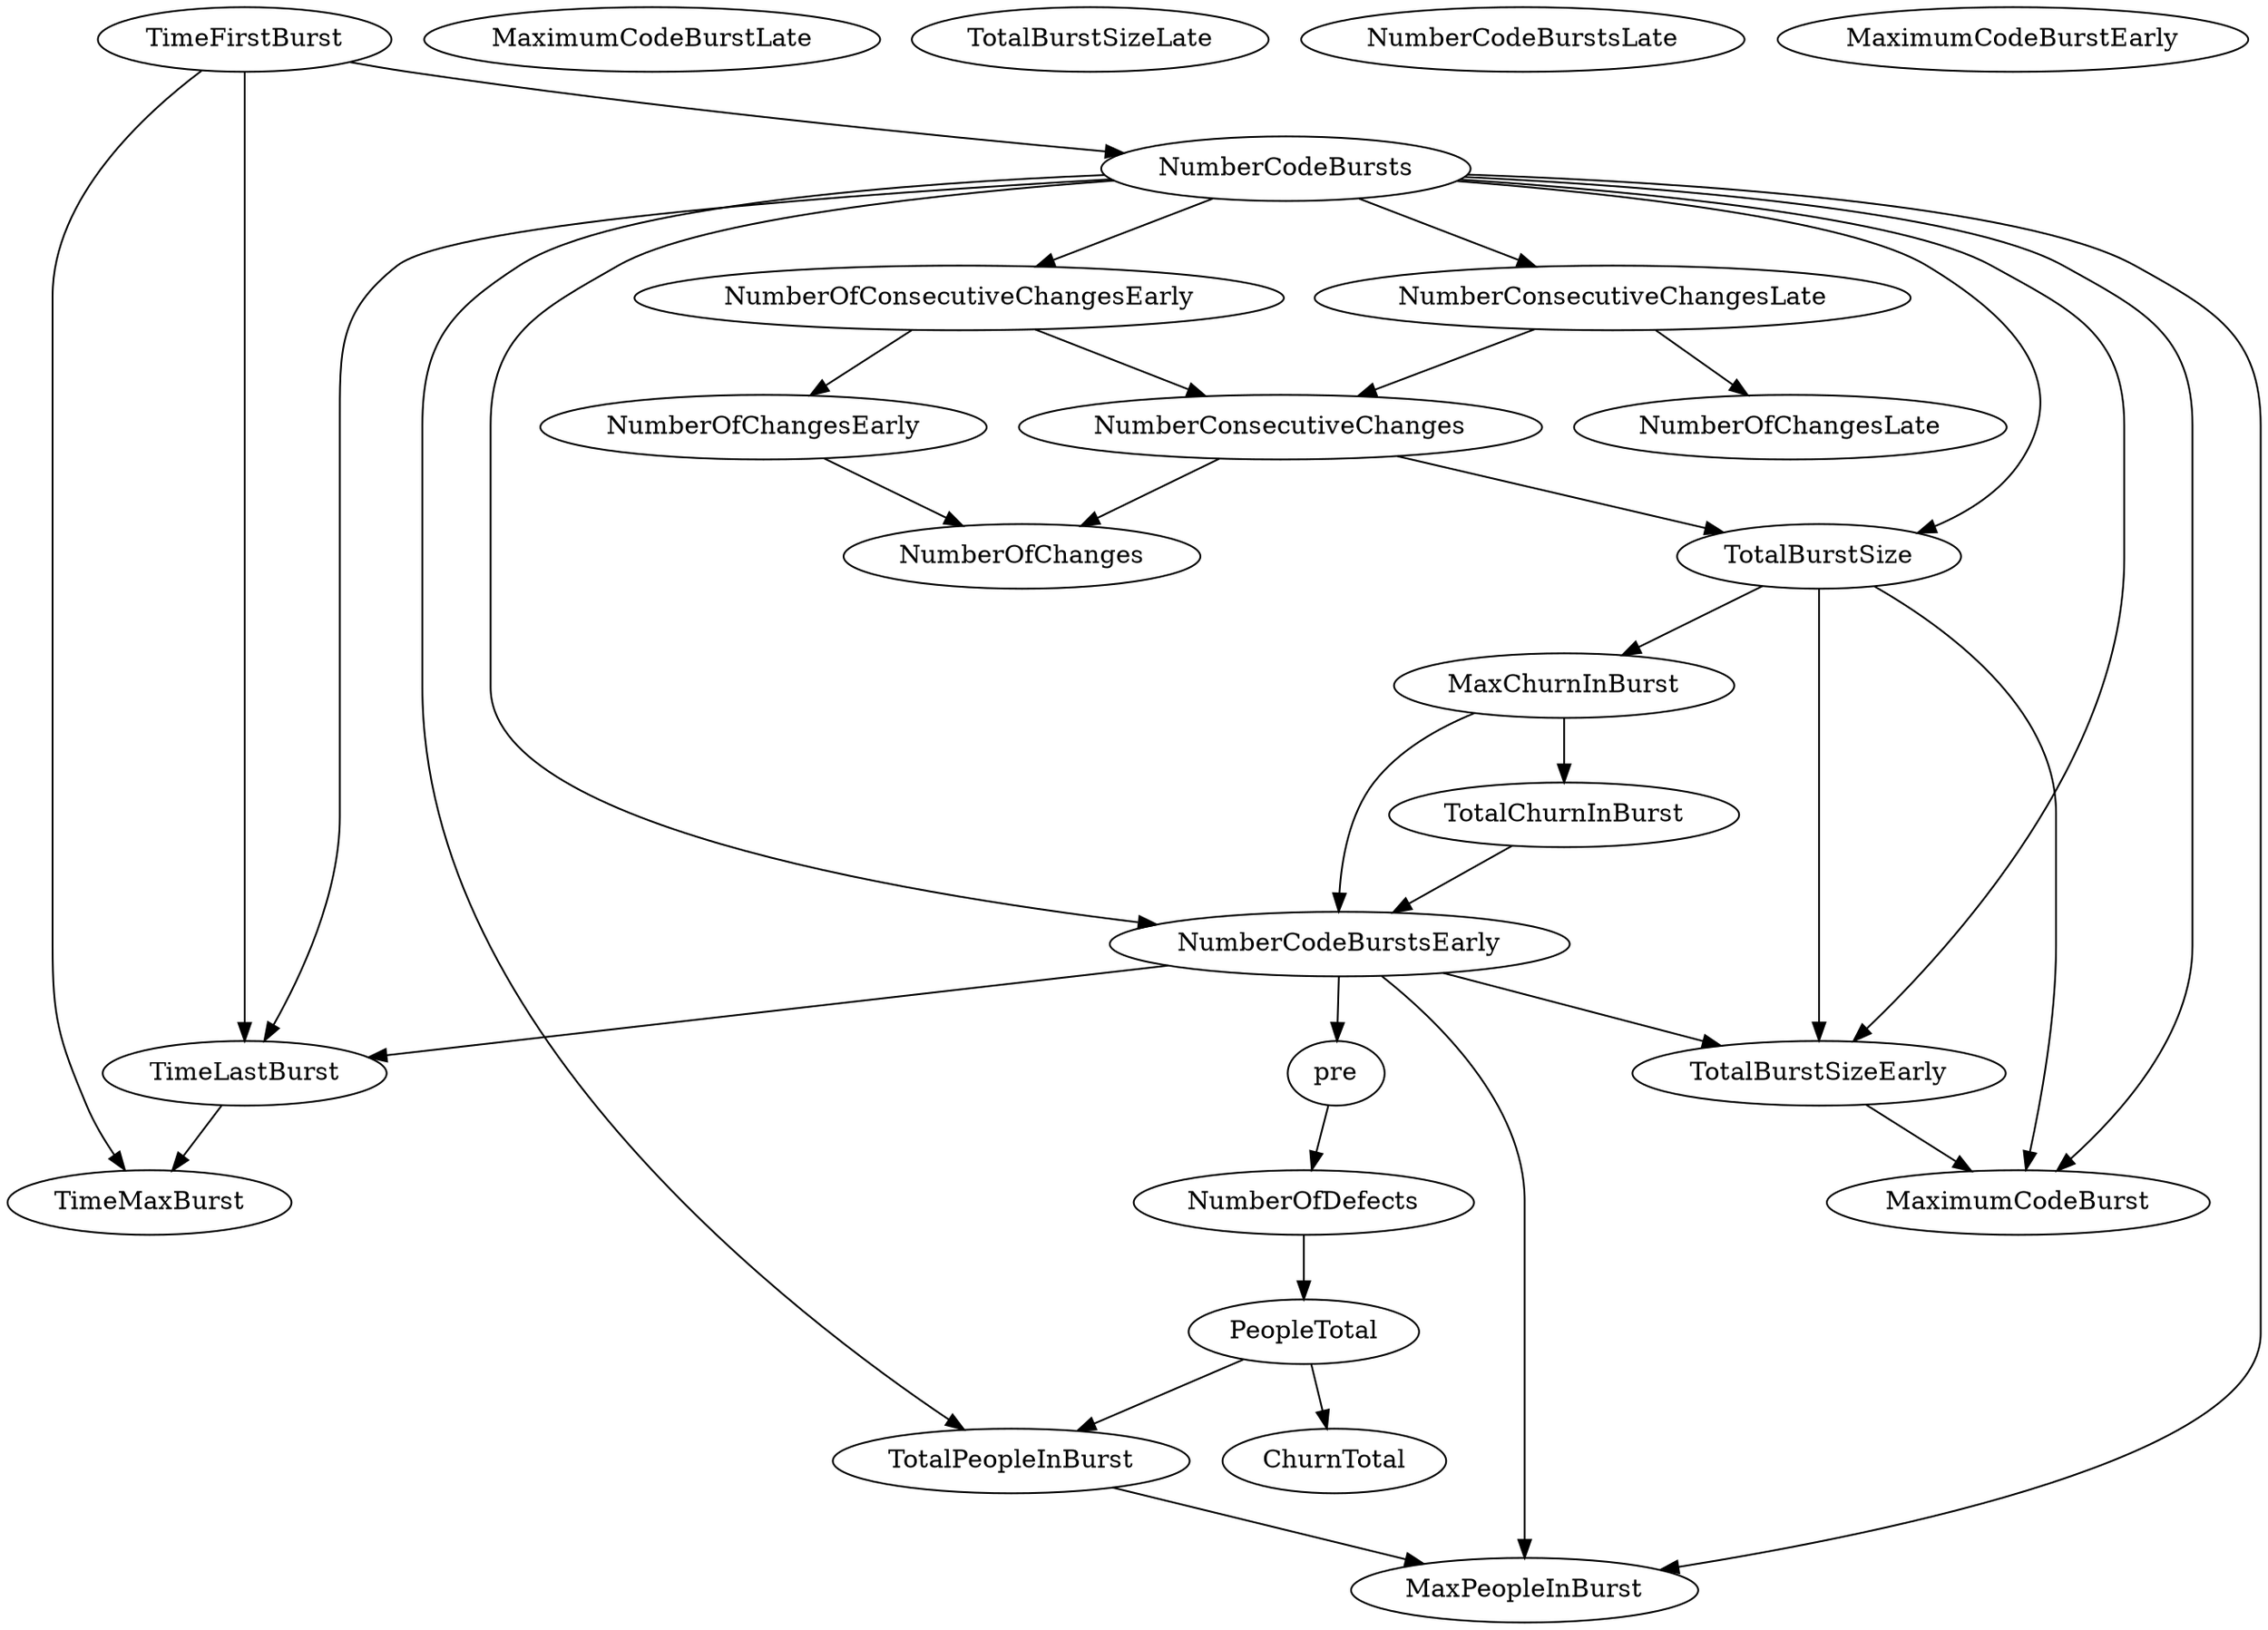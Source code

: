 digraph {
   TotalPeopleInBurst;
   MaximumCodeBurstLate;
   NumberOfChanges;
   MaxPeopleInBurst;
   TotalBurstSizeLate;
   NumberCodeBurstsLate;
   NumberOfChangesLate;
   NumberOfChangesEarly;
   MaxChurnInBurst;
   MaximumCodeBurstEarly;
   NumberCodeBurstsEarly;
   TimeFirstBurst;
   TotalChurnInBurst;
   ChurnTotal;
   MaximumCodeBurst;
   NumberOfConsecutiveChangesEarly;
   NumberConsecutiveChangesLate;
   TotalBurstSizeEarly;
   TotalBurstSize;
   TimeMaxBurst;
   NumberConsecutiveChanges;
   TimeLastBurst;
   NumberCodeBursts;
   PeopleTotal;
   pre;
   NumberOfDefects;
   TotalPeopleInBurst -> MaxPeopleInBurst;
   NumberOfChangesEarly -> NumberOfChanges;
   MaxChurnInBurst -> NumberCodeBurstsEarly;
   MaxChurnInBurst -> TotalChurnInBurst;
   NumberCodeBurstsEarly -> MaxPeopleInBurst;
   NumberCodeBurstsEarly -> TotalBurstSizeEarly;
   NumberCodeBurstsEarly -> TimeLastBurst;
   NumberCodeBurstsEarly -> pre;
   TimeFirstBurst -> TimeMaxBurst;
   TimeFirstBurst -> TimeLastBurst;
   TimeFirstBurst -> NumberCodeBursts;
   TotalChurnInBurst -> NumberCodeBurstsEarly;
   NumberOfConsecutiveChangesEarly -> NumberOfChangesEarly;
   NumberOfConsecutiveChangesEarly -> NumberConsecutiveChanges;
   NumberConsecutiveChangesLate -> NumberOfChangesLate;
   NumberConsecutiveChangesLate -> NumberConsecutiveChanges;
   TotalBurstSizeEarly -> MaximumCodeBurst;
   TotalBurstSize -> MaxChurnInBurst;
   TotalBurstSize -> MaximumCodeBurst;
   TotalBurstSize -> TotalBurstSizeEarly;
   NumberConsecutiveChanges -> NumberOfChanges;
   NumberConsecutiveChanges -> TotalBurstSize;
   TimeLastBurst -> TimeMaxBurst;
   NumberCodeBursts -> TotalPeopleInBurst;
   NumberCodeBursts -> MaxPeopleInBurst;
   NumberCodeBursts -> NumberCodeBurstsEarly;
   NumberCodeBursts -> MaximumCodeBurst;
   NumberCodeBursts -> NumberOfConsecutiveChangesEarly;
   NumberCodeBursts -> NumberConsecutiveChangesLate;
   NumberCodeBursts -> TotalBurstSizeEarly;
   NumberCodeBursts -> TotalBurstSize;
   NumberCodeBursts -> TimeLastBurst;
   PeopleTotal -> TotalPeopleInBurst;
   PeopleTotal -> ChurnTotal;
   pre -> NumberOfDefects;
   NumberOfDefects -> PeopleTotal;
}
